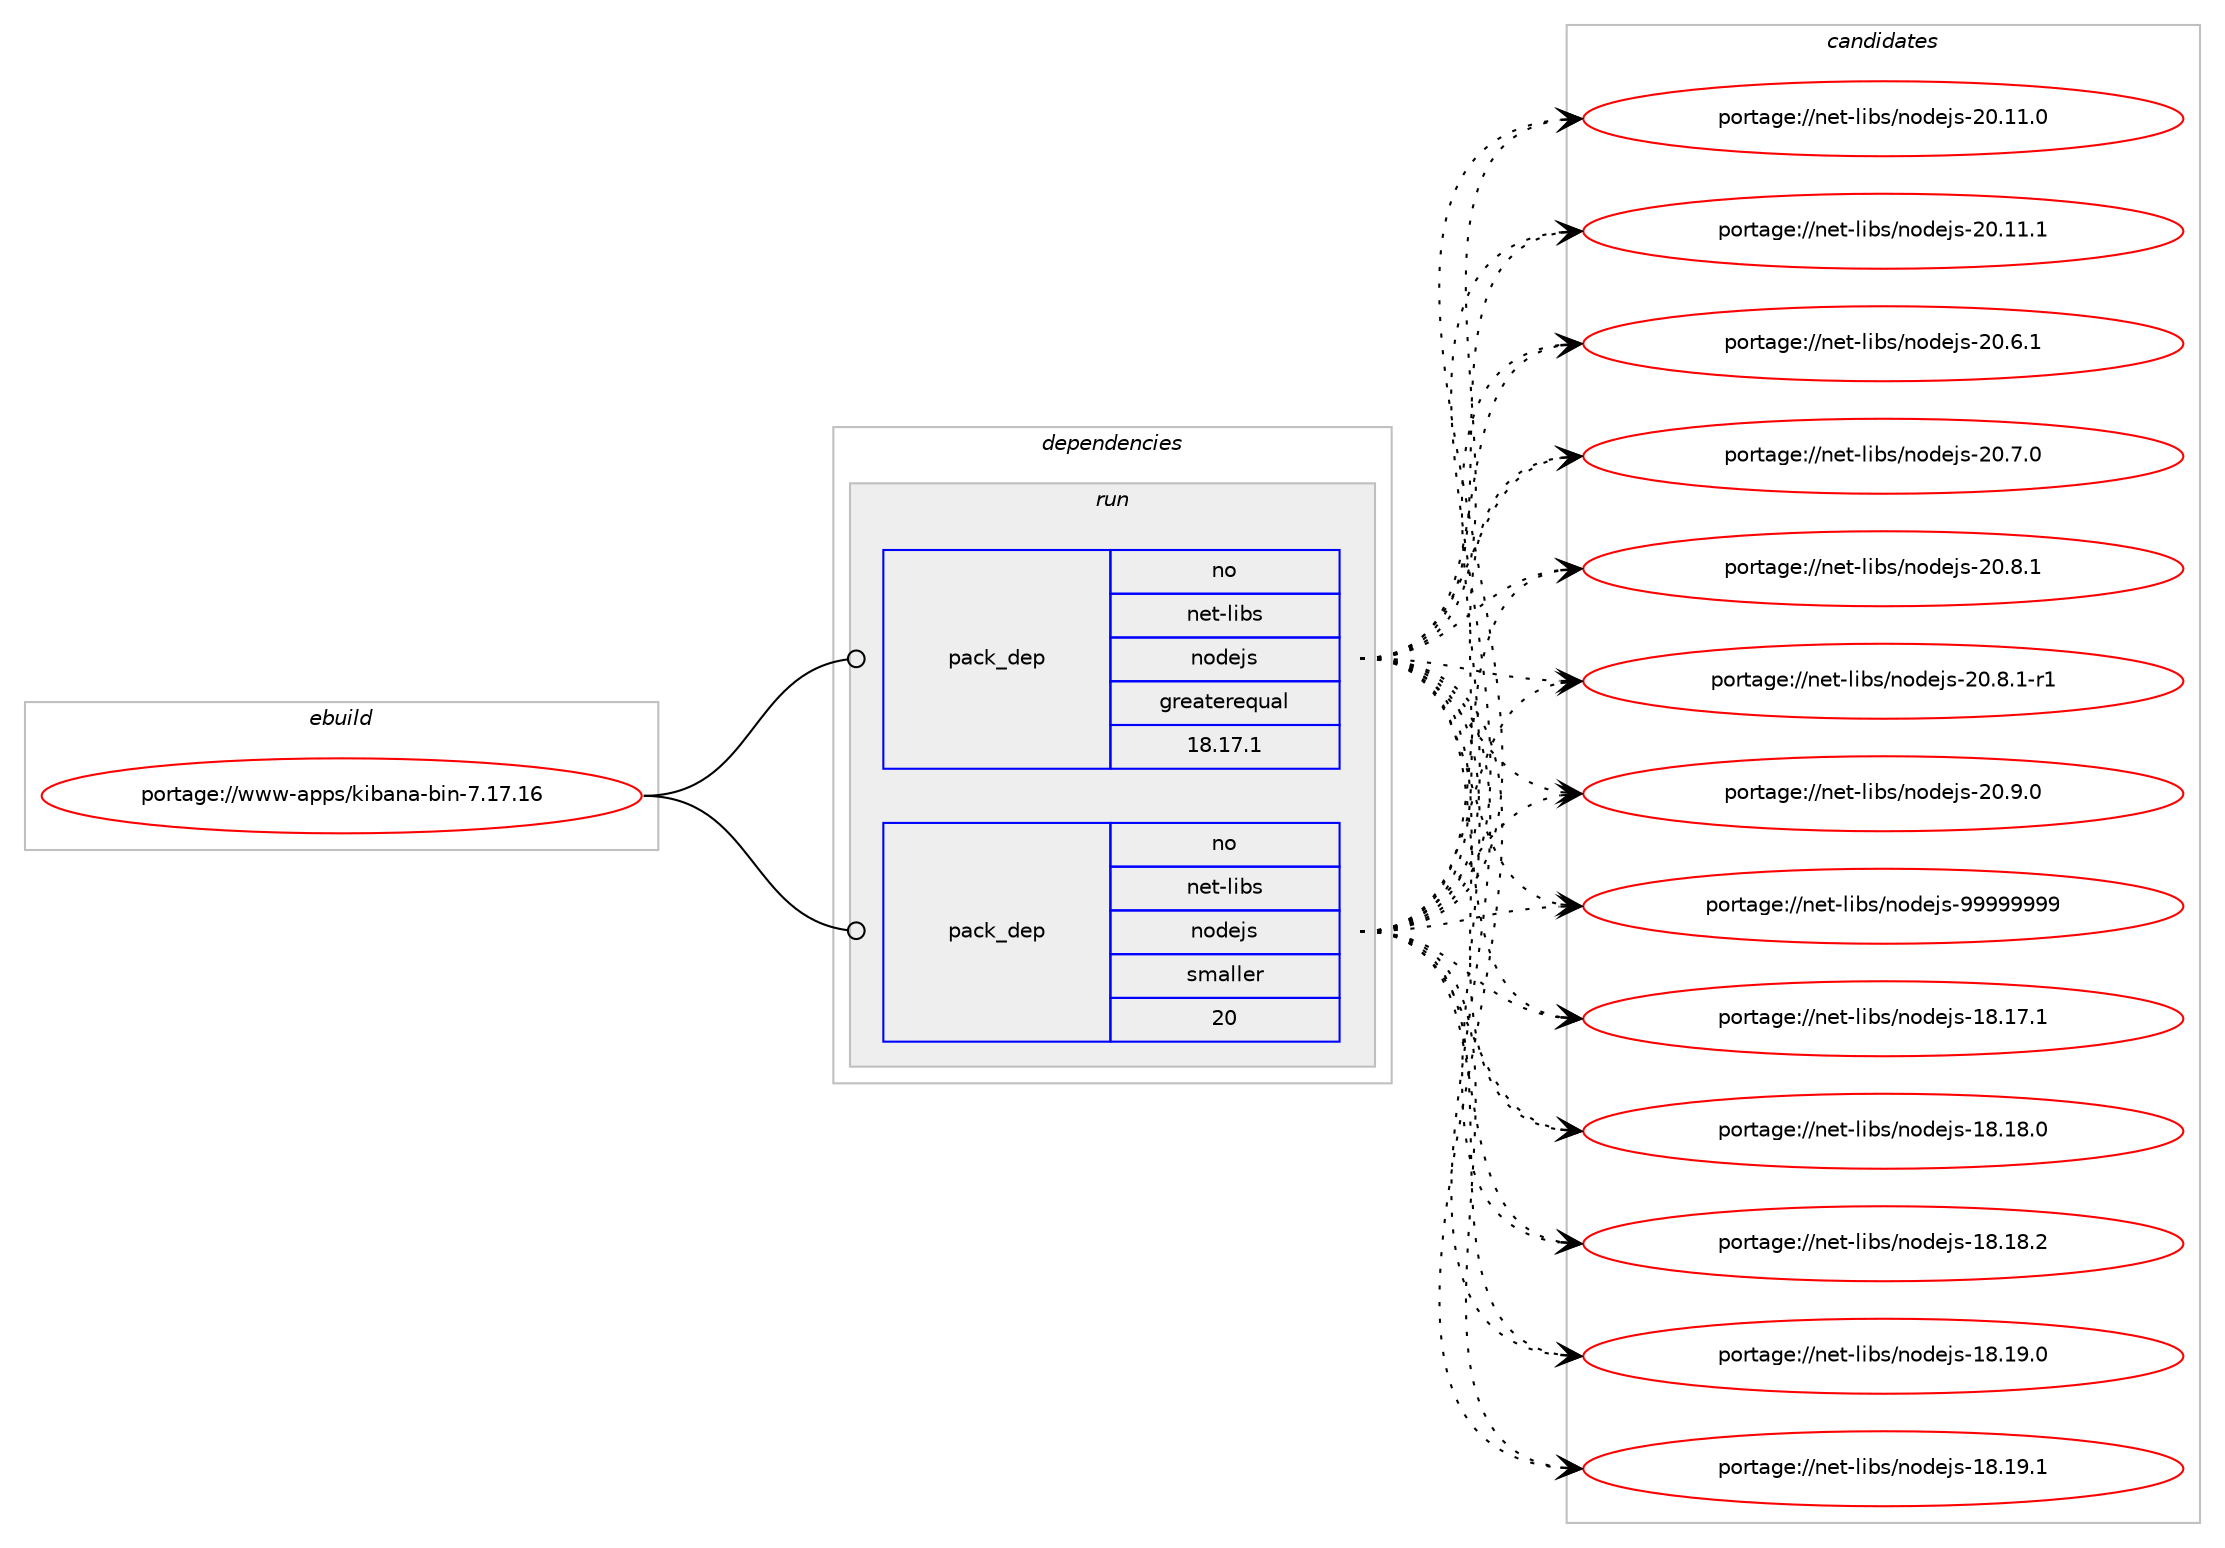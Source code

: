 digraph prolog {

# *************
# Graph options
# *************

newrank=true;
concentrate=true;
compound=true;
graph [rankdir=LR,fontname=Helvetica,fontsize=10,ranksep=1.5];#, ranksep=2.5, nodesep=0.2];
edge  [arrowhead=vee];
node  [fontname=Helvetica,fontsize=10];

# **********
# The ebuild
# **********

subgraph cluster_leftcol {
color=gray;
rank=same;
label=<<i>ebuild</i>>;
id [label="portage://www-apps/kibana-bin-7.17.16", color=red, width=4, href="../www-apps/kibana-bin-7.17.16.svg"];
}

# ****************
# The dependencies
# ****************

subgraph cluster_midcol {
color=gray;
label=<<i>dependencies</i>>;
subgraph cluster_compile {
fillcolor="#eeeeee";
style=filled;
label=<<i>compile</i>>;
}
subgraph cluster_compileandrun {
fillcolor="#eeeeee";
style=filled;
label=<<i>compile and run</i>>;
}
subgraph cluster_run {
fillcolor="#eeeeee";
style=filled;
label=<<i>run</i>>;
# *** BEGIN UNKNOWN DEPENDENCY TYPE (TODO) ***
# id -> package_dependency(portage://www-apps/kibana-bin-7.17.16,run,no,acct-group,kibana,none,[,,],[],[])
# *** END UNKNOWN DEPENDENCY TYPE (TODO) ***

# *** BEGIN UNKNOWN DEPENDENCY TYPE (TODO) ***
# id -> package_dependency(portage://www-apps/kibana-bin-7.17.16,run,no,acct-user,kibana,none,[,,],[],[])
# *** END UNKNOWN DEPENDENCY TYPE (TODO) ***

# *** BEGIN UNKNOWN DEPENDENCY TYPE (TODO) ***
# id -> package_dependency(portage://www-apps/kibana-bin-7.17.16,run,no,dev-libs,expat,none,[,,],[],[])
# *** END UNKNOWN DEPENDENCY TYPE (TODO) ***

# *** BEGIN UNKNOWN DEPENDENCY TYPE (TODO) ***
# id -> package_dependency(portage://www-apps/kibana-bin-7.17.16,run,no,dev-libs,nspr,none,[,,],[],[])
# *** END UNKNOWN DEPENDENCY TYPE (TODO) ***

# *** BEGIN UNKNOWN DEPENDENCY TYPE (TODO) ***
# id -> package_dependency(portage://www-apps/kibana-bin-7.17.16,run,no,dev-libs,nss,none,[,,],[],[])
# *** END UNKNOWN DEPENDENCY TYPE (TODO) ***

subgraph pack8286 {
dependency25173 [label=<<TABLE BORDER="0" CELLBORDER="1" CELLSPACING="0" CELLPADDING="4" WIDTH="220"><TR><TD ROWSPAN="6" CELLPADDING="30">pack_dep</TD></TR><TR><TD WIDTH="110">no</TD></TR><TR><TD>net-libs</TD></TR><TR><TD>nodejs</TD></TR><TR><TD>greaterequal</TD></TR><TR><TD>18.17.1</TD></TR></TABLE>>, shape=none, color=blue];
}
id:e -> dependency25173:w [weight=20,style="solid",arrowhead="odot"];
subgraph pack8287 {
dependency25174 [label=<<TABLE BORDER="0" CELLBORDER="1" CELLSPACING="0" CELLPADDING="4" WIDTH="220"><TR><TD ROWSPAN="6" CELLPADDING="30">pack_dep</TD></TR><TR><TD WIDTH="110">no</TD></TR><TR><TD>net-libs</TD></TR><TR><TD>nodejs</TD></TR><TR><TD>smaller</TD></TR><TR><TD>20</TD></TR></TABLE>>, shape=none, color=blue];
}
id:e -> dependency25174:w [weight=20,style="solid",arrowhead="odot"];
# *** BEGIN UNKNOWN DEPENDENCY TYPE (TODO) ***
# id -> package_dependency(portage://www-apps/kibana-bin-7.17.16,run,no,sys-libs,glibc,none,[,,],[],[])
# *** END UNKNOWN DEPENDENCY TYPE (TODO) ***

}
}

# **************
# The candidates
# **************

subgraph cluster_choices {
rank=same;
color=gray;
label=<<i>candidates</i>>;

subgraph choice8286 {
color=black;
nodesep=1;
choice1101011164510810598115471101111001011061154549564649554649 [label="portage://net-libs/nodejs-18.17.1", color=red, width=4,href="../net-libs/nodejs-18.17.1.svg"];
choice1101011164510810598115471101111001011061154549564649564648 [label="portage://net-libs/nodejs-18.18.0", color=red, width=4,href="../net-libs/nodejs-18.18.0.svg"];
choice1101011164510810598115471101111001011061154549564649564650 [label="portage://net-libs/nodejs-18.18.2", color=red, width=4,href="../net-libs/nodejs-18.18.2.svg"];
choice1101011164510810598115471101111001011061154549564649574648 [label="portage://net-libs/nodejs-18.19.0", color=red, width=4,href="../net-libs/nodejs-18.19.0.svg"];
choice1101011164510810598115471101111001011061154549564649574649 [label="portage://net-libs/nodejs-18.19.1", color=red, width=4,href="../net-libs/nodejs-18.19.1.svg"];
choice1101011164510810598115471101111001011061154550484649494648 [label="portage://net-libs/nodejs-20.11.0", color=red, width=4,href="../net-libs/nodejs-20.11.0.svg"];
choice1101011164510810598115471101111001011061154550484649494649 [label="portage://net-libs/nodejs-20.11.1", color=red, width=4,href="../net-libs/nodejs-20.11.1.svg"];
choice11010111645108105981154711011110010110611545504846544649 [label="portage://net-libs/nodejs-20.6.1", color=red, width=4,href="../net-libs/nodejs-20.6.1.svg"];
choice11010111645108105981154711011110010110611545504846554648 [label="portage://net-libs/nodejs-20.7.0", color=red, width=4,href="../net-libs/nodejs-20.7.0.svg"];
choice11010111645108105981154711011110010110611545504846564649 [label="portage://net-libs/nodejs-20.8.1", color=red, width=4,href="../net-libs/nodejs-20.8.1.svg"];
choice110101116451081059811547110111100101106115455048465646494511449 [label="portage://net-libs/nodejs-20.8.1-r1", color=red, width=4,href="../net-libs/nodejs-20.8.1-r1.svg"];
choice11010111645108105981154711011110010110611545504846574648 [label="portage://net-libs/nodejs-20.9.0", color=red, width=4,href="../net-libs/nodejs-20.9.0.svg"];
choice110101116451081059811547110111100101106115455757575757575757 [label="portage://net-libs/nodejs-99999999", color=red, width=4,href="../net-libs/nodejs-99999999.svg"];
dependency25173:e -> choice1101011164510810598115471101111001011061154549564649554649:w [style=dotted,weight="100"];
dependency25173:e -> choice1101011164510810598115471101111001011061154549564649564648:w [style=dotted,weight="100"];
dependency25173:e -> choice1101011164510810598115471101111001011061154549564649564650:w [style=dotted,weight="100"];
dependency25173:e -> choice1101011164510810598115471101111001011061154549564649574648:w [style=dotted,weight="100"];
dependency25173:e -> choice1101011164510810598115471101111001011061154549564649574649:w [style=dotted,weight="100"];
dependency25173:e -> choice1101011164510810598115471101111001011061154550484649494648:w [style=dotted,weight="100"];
dependency25173:e -> choice1101011164510810598115471101111001011061154550484649494649:w [style=dotted,weight="100"];
dependency25173:e -> choice11010111645108105981154711011110010110611545504846544649:w [style=dotted,weight="100"];
dependency25173:e -> choice11010111645108105981154711011110010110611545504846554648:w [style=dotted,weight="100"];
dependency25173:e -> choice11010111645108105981154711011110010110611545504846564649:w [style=dotted,weight="100"];
dependency25173:e -> choice110101116451081059811547110111100101106115455048465646494511449:w [style=dotted,weight="100"];
dependency25173:e -> choice11010111645108105981154711011110010110611545504846574648:w [style=dotted,weight="100"];
dependency25173:e -> choice110101116451081059811547110111100101106115455757575757575757:w [style=dotted,weight="100"];
}
subgraph choice8287 {
color=black;
nodesep=1;
choice1101011164510810598115471101111001011061154549564649554649 [label="portage://net-libs/nodejs-18.17.1", color=red, width=4,href="../net-libs/nodejs-18.17.1.svg"];
choice1101011164510810598115471101111001011061154549564649564648 [label="portage://net-libs/nodejs-18.18.0", color=red, width=4,href="../net-libs/nodejs-18.18.0.svg"];
choice1101011164510810598115471101111001011061154549564649564650 [label="portage://net-libs/nodejs-18.18.2", color=red, width=4,href="../net-libs/nodejs-18.18.2.svg"];
choice1101011164510810598115471101111001011061154549564649574648 [label="portage://net-libs/nodejs-18.19.0", color=red, width=4,href="../net-libs/nodejs-18.19.0.svg"];
choice1101011164510810598115471101111001011061154549564649574649 [label="portage://net-libs/nodejs-18.19.1", color=red, width=4,href="../net-libs/nodejs-18.19.1.svg"];
choice1101011164510810598115471101111001011061154550484649494648 [label="portage://net-libs/nodejs-20.11.0", color=red, width=4,href="../net-libs/nodejs-20.11.0.svg"];
choice1101011164510810598115471101111001011061154550484649494649 [label="portage://net-libs/nodejs-20.11.1", color=red, width=4,href="../net-libs/nodejs-20.11.1.svg"];
choice11010111645108105981154711011110010110611545504846544649 [label="portage://net-libs/nodejs-20.6.1", color=red, width=4,href="../net-libs/nodejs-20.6.1.svg"];
choice11010111645108105981154711011110010110611545504846554648 [label="portage://net-libs/nodejs-20.7.0", color=red, width=4,href="../net-libs/nodejs-20.7.0.svg"];
choice11010111645108105981154711011110010110611545504846564649 [label="portage://net-libs/nodejs-20.8.1", color=red, width=4,href="../net-libs/nodejs-20.8.1.svg"];
choice110101116451081059811547110111100101106115455048465646494511449 [label="portage://net-libs/nodejs-20.8.1-r1", color=red, width=4,href="../net-libs/nodejs-20.8.1-r1.svg"];
choice11010111645108105981154711011110010110611545504846574648 [label="portage://net-libs/nodejs-20.9.0", color=red, width=4,href="../net-libs/nodejs-20.9.0.svg"];
choice110101116451081059811547110111100101106115455757575757575757 [label="portage://net-libs/nodejs-99999999", color=red, width=4,href="../net-libs/nodejs-99999999.svg"];
dependency25174:e -> choice1101011164510810598115471101111001011061154549564649554649:w [style=dotted,weight="100"];
dependency25174:e -> choice1101011164510810598115471101111001011061154549564649564648:w [style=dotted,weight="100"];
dependency25174:e -> choice1101011164510810598115471101111001011061154549564649564650:w [style=dotted,weight="100"];
dependency25174:e -> choice1101011164510810598115471101111001011061154549564649574648:w [style=dotted,weight="100"];
dependency25174:e -> choice1101011164510810598115471101111001011061154549564649574649:w [style=dotted,weight="100"];
dependency25174:e -> choice1101011164510810598115471101111001011061154550484649494648:w [style=dotted,weight="100"];
dependency25174:e -> choice1101011164510810598115471101111001011061154550484649494649:w [style=dotted,weight="100"];
dependency25174:e -> choice11010111645108105981154711011110010110611545504846544649:w [style=dotted,weight="100"];
dependency25174:e -> choice11010111645108105981154711011110010110611545504846554648:w [style=dotted,weight="100"];
dependency25174:e -> choice11010111645108105981154711011110010110611545504846564649:w [style=dotted,weight="100"];
dependency25174:e -> choice110101116451081059811547110111100101106115455048465646494511449:w [style=dotted,weight="100"];
dependency25174:e -> choice11010111645108105981154711011110010110611545504846574648:w [style=dotted,weight="100"];
dependency25174:e -> choice110101116451081059811547110111100101106115455757575757575757:w [style=dotted,weight="100"];
}
}

}
